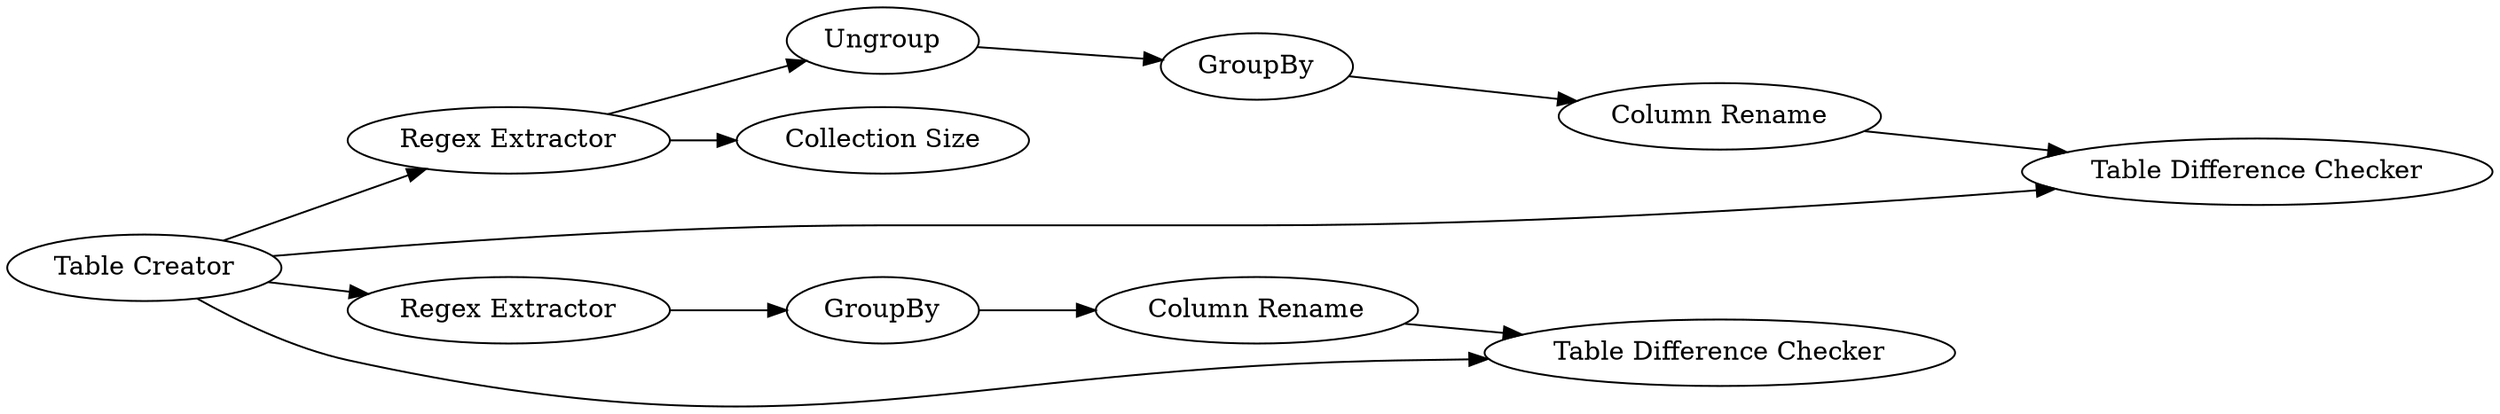 digraph {
	130 -> 133
	130 -> 131
	129 -> 130
	138 -> 139
	129 -> 132
	132 -> 134
	137 -> 138
	133 -> 137
	136 -> 135
	129 -> 139
	129 -> 135
	134 -> 136
	133 [label=Ungroup]
	137 [label=GroupBy]
	139 [label="Table Difference Checker"]
	136 [label="Column Rename"]
	131 [label="Collection Size"]
	138 [label="Column Rename"]
	130 [label="Regex Extractor"]
	135 [label="Table Difference Checker"]
	134 [label=GroupBy]
	129 [label="Table Creator"]
	132 [label="Regex Extractor"]
	rankdir=LR
}
